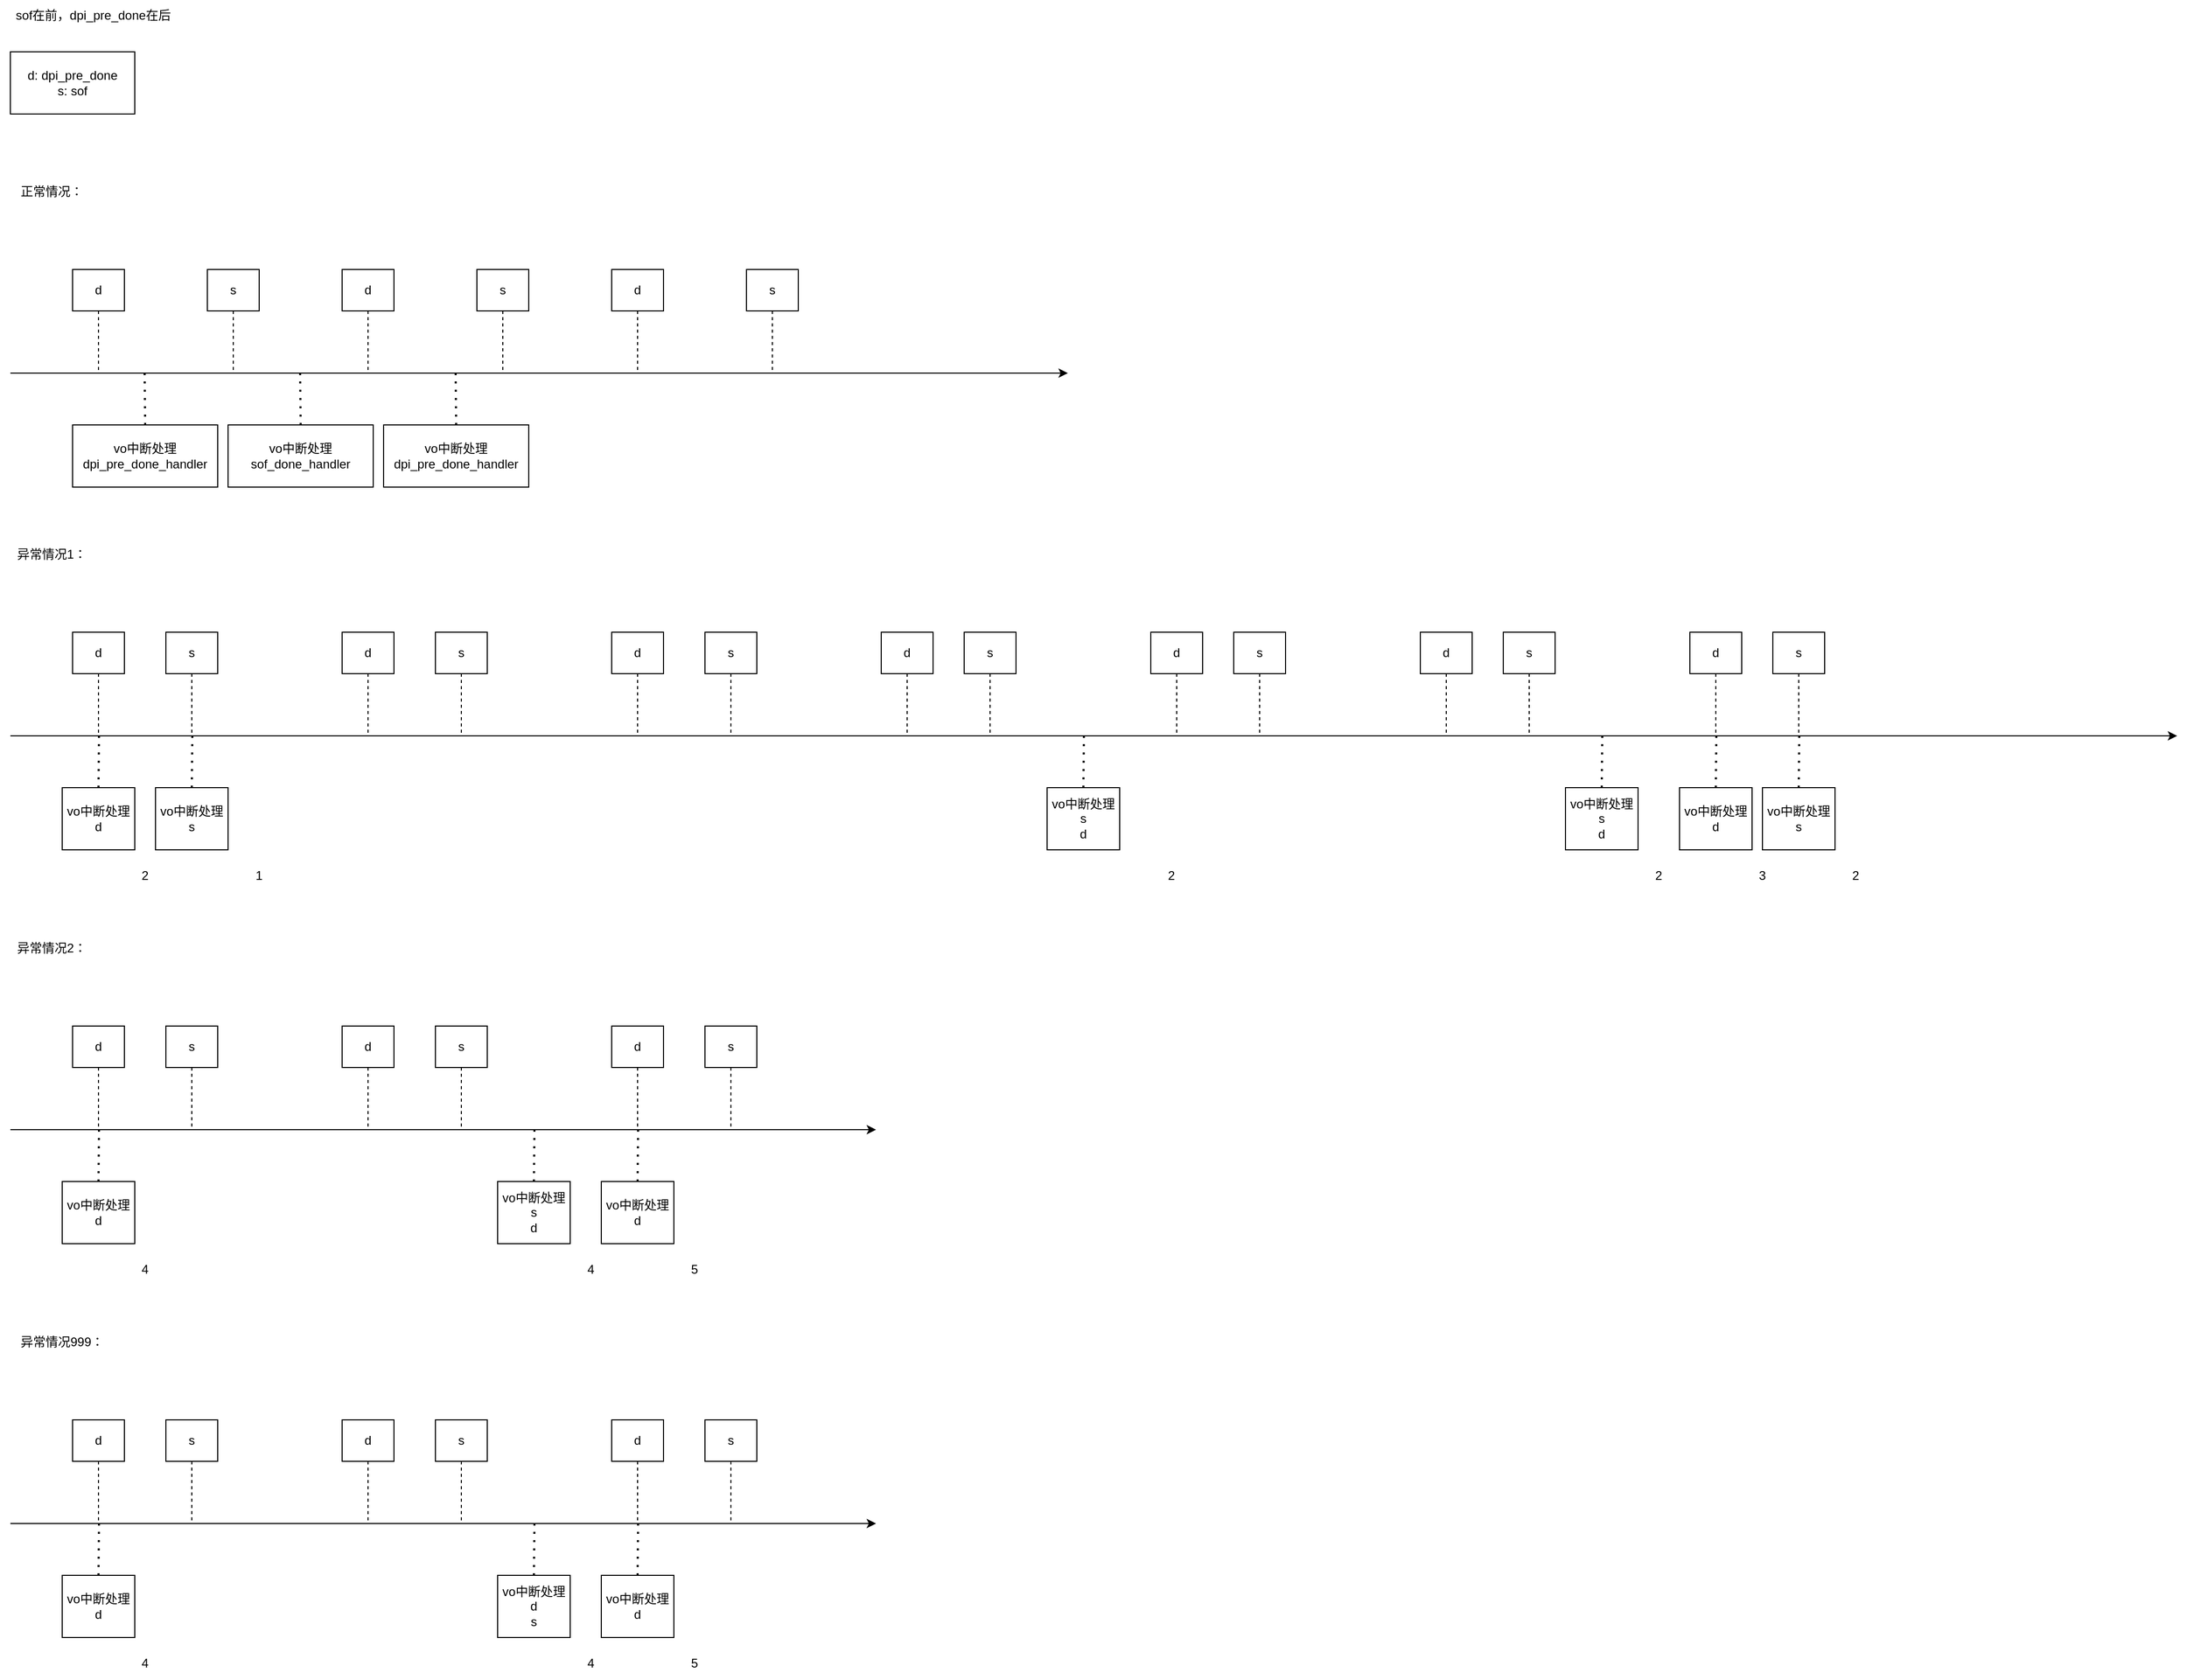 <mxfile version="21.6.3" type="github">
  <diagram name="Page-1" id="ymnBsTnLx3Ux8fwU-xB4">
    <mxGraphModel dx="1354" dy="775" grid="1" gridSize="10" guides="1" tooltips="1" connect="1" arrows="1" fold="1" page="1" pageScale="1" pageWidth="850" pageHeight="1100" math="0" shadow="0">
      <root>
        <mxCell id="0" />
        <mxCell id="1" parent="0" />
        <mxCell id="bD8jC1XGivE6zrcXYBOk-2" value="d: dpi_pre_done&lt;br&gt;s: sof" style="rounded=0;whiteSpace=wrap;html=1;" vertex="1" parent="1">
          <mxGeometry x="20" y="70" width="120" height="60" as="geometry" />
        </mxCell>
        <mxCell id="bD8jC1XGivE6zrcXYBOk-3" value="" style="endArrow=classic;html=1;rounded=0;endFill=1;" edge="1" parent="1">
          <mxGeometry width="50" height="50" relative="1" as="geometry">
            <mxPoint x="20" y="380" as="sourcePoint" />
            <mxPoint x="1040" y="380" as="targetPoint" />
          </mxGeometry>
        </mxCell>
        <mxCell id="bD8jC1XGivE6zrcXYBOk-4" value="d" style="shape=umlLifeline;perimeter=lifelinePerimeter;whiteSpace=wrap;html=1;container=1;dropTarget=0;collapsible=0;recursiveResize=0;outlineConnect=0;portConstraint=eastwest;newEdgeStyle={&quot;edgeStyle&quot;:&quot;elbowEdgeStyle&quot;,&quot;elbow&quot;:&quot;vertical&quot;,&quot;curved&quot;:0,&quot;rounded&quot;:0};" vertex="1" parent="1">
          <mxGeometry x="80" y="280" width="50" height="100" as="geometry" />
        </mxCell>
        <mxCell id="bD8jC1XGivE6zrcXYBOk-5" value="s" style="shape=umlLifeline;perimeter=lifelinePerimeter;whiteSpace=wrap;html=1;container=1;dropTarget=0;collapsible=0;recursiveResize=0;outlineConnect=0;portConstraint=eastwest;newEdgeStyle={&quot;edgeStyle&quot;:&quot;elbowEdgeStyle&quot;,&quot;elbow&quot;:&quot;vertical&quot;,&quot;curved&quot;:0,&quot;rounded&quot;:0};" vertex="1" parent="1">
          <mxGeometry x="210" y="280" width="50" height="100" as="geometry" />
        </mxCell>
        <mxCell id="bD8jC1XGivE6zrcXYBOk-7" value="d" style="shape=umlLifeline;perimeter=lifelinePerimeter;whiteSpace=wrap;html=1;container=1;dropTarget=0;collapsible=0;recursiveResize=0;outlineConnect=0;portConstraint=eastwest;newEdgeStyle={&quot;edgeStyle&quot;:&quot;elbowEdgeStyle&quot;,&quot;elbow&quot;:&quot;vertical&quot;,&quot;curved&quot;:0,&quot;rounded&quot;:0};" vertex="1" parent="1">
          <mxGeometry x="340" y="280" width="50" height="100" as="geometry" />
        </mxCell>
        <mxCell id="bD8jC1XGivE6zrcXYBOk-9" value="s" style="shape=umlLifeline;perimeter=lifelinePerimeter;whiteSpace=wrap;html=1;container=1;dropTarget=0;collapsible=0;recursiveResize=0;outlineConnect=0;portConstraint=eastwest;newEdgeStyle={&quot;edgeStyle&quot;:&quot;elbowEdgeStyle&quot;,&quot;elbow&quot;:&quot;vertical&quot;,&quot;curved&quot;:0,&quot;rounded&quot;:0};" vertex="1" parent="1">
          <mxGeometry x="470" y="280" width="50" height="100" as="geometry" />
        </mxCell>
        <mxCell id="bD8jC1XGivE6zrcXYBOk-11" value="d" style="shape=umlLifeline;perimeter=lifelinePerimeter;whiteSpace=wrap;html=1;container=1;dropTarget=0;collapsible=0;recursiveResize=0;outlineConnect=0;portConstraint=eastwest;newEdgeStyle={&quot;edgeStyle&quot;:&quot;elbowEdgeStyle&quot;,&quot;elbow&quot;:&quot;vertical&quot;,&quot;curved&quot;:0,&quot;rounded&quot;:0};" vertex="1" parent="1">
          <mxGeometry x="600" y="280" width="50" height="100" as="geometry" />
        </mxCell>
        <mxCell id="bD8jC1XGivE6zrcXYBOk-13" value="s" style="shape=umlLifeline;perimeter=lifelinePerimeter;whiteSpace=wrap;html=1;container=1;dropTarget=0;collapsible=0;recursiveResize=0;outlineConnect=0;portConstraint=eastwest;newEdgeStyle={&quot;edgeStyle&quot;:&quot;elbowEdgeStyle&quot;,&quot;elbow&quot;:&quot;vertical&quot;,&quot;curved&quot;:0,&quot;rounded&quot;:0};" vertex="1" parent="1">
          <mxGeometry x="730" y="280" width="50" height="100" as="geometry" />
        </mxCell>
        <mxCell id="bD8jC1XGivE6zrcXYBOk-17" value="" style="endArrow=none;dashed=1;html=1;dashPattern=1 3;strokeWidth=2;rounded=0;exitX=0.5;exitY=0;exitDx=0;exitDy=0;" edge="1" parent="1" source="bD8jC1XGivE6zrcXYBOk-18">
          <mxGeometry width="50" height="50" relative="1" as="geometry">
            <mxPoint x="150" y="520" as="sourcePoint" />
            <mxPoint x="149.5" y="380" as="targetPoint" />
          </mxGeometry>
        </mxCell>
        <mxCell id="bD8jC1XGivE6zrcXYBOk-18" value="vo中断处理&lt;br&gt;dpi_pre_done_handler" style="rounded=0;whiteSpace=wrap;html=1;" vertex="1" parent="1">
          <mxGeometry x="80" y="430" width="140" height="60" as="geometry" />
        </mxCell>
        <mxCell id="bD8jC1XGivE6zrcXYBOk-19" value="" style="endArrow=none;dashed=1;html=1;dashPattern=1 3;strokeWidth=2;rounded=0;exitX=0.5;exitY=0;exitDx=0;exitDy=0;" edge="1" parent="1" source="bD8jC1XGivE6zrcXYBOk-20">
          <mxGeometry width="50" height="50" relative="1" as="geometry">
            <mxPoint x="300" y="520" as="sourcePoint" />
            <mxPoint x="299.5" y="380" as="targetPoint" />
          </mxGeometry>
        </mxCell>
        <mxCell id="bD8jC1XGivE6zrcXYBOk-20" value="vo中断处理&lt;br&gt;sof_done_handler" style="rounded=0;whiteSpace=wrap;html=1;" vertex="1" parent="1">
          <mxGeometry x="230" y="430" width="140" height="60" as="geometry" />
        </mxCell>
        <mxCell id="bD8jC1XGivE6zrcXYBOk-21" value="正常情况：" style="text;html=1;strokeColor=none;fillColor=none;align=center;verticalAlign=middle;whiteSpace=wrap;rounded=0;" vertex="1" parent="1">
          <mxGeometry x="20" y="190" width="80" height="30" as="geometry" />
        </mxCell>
        <mxCell id="bD8jC1XGivE6zrcXYBOk-22" value="" style="endArrow=none;dashed=1;html=1;dashPattern=1 3;strokeWidth=2;rounded=0;exitX=0.5;exitY=0;exitDx=0;exitDy=0;" edge="1" parent="1" source="bD8jC1XGivE6zrcXYBOk-23">
          <mxGeometry width="50" height="50" relative="1" as="geometry">
            <mxPoint x="450" y="520" as="sourcePoint" />
            <mxPoint x="449.5" y="380" as="targetPoint" />
          </mxGeometry>
        </mxCell>
        <mxCell id="bD8jC1XGivE6zrcXYBOk-23" value="vo中断处理&lt;br&gt;dpi_pre_done_handler" style="rounded=0;whiteSpace=wrap;html=1;" vertex="1" parent="1">
          <mxGeometry x="380" y="430" width="140" height="60" as="geometry" />
        </mxCell>
        <mxCell id="bD8jC1XGivE6zrcXYBOk-24" value="" style="endArrow=classic;html=1;rounded=0;endFill=1;" edge="1" parent="1">
          <mxGeometry width="50" height="50" relative="1" as="geometry">
            <mxPoint x="20" y="730" as="sourcePoint" />
            <mxPoint x="2110" y="730" as="targetPoint" />
          </mxGeometry>
        </mxCell>
        <mxCell id="bD8jC1XGivE6zrcXYBOk-25" value="d" style="shape=umlLifeline;perimeter=lifelinePerimeter;whiteSpace=wrap;html=1;container=1;dropTarget=0;collapsible=0;recursiveResize=0;outlineConnect=0;portConstraint=eastwest;newEdgeStyle={&quot;edgeStyle&quot;:&quot;elbowEdgeStyle&quot;,&quot;elbow&quot;:&quot;vertical&quot;,&quot;curved&quot;:0,&quot;rounded&quot;:0};" vertex="1" parent="1">
          <mxGeometry x="80" y="630" width="50" height="100" as="geometry" />
        </mxCell>
        <mxCell id="bD8jC1XGivE6zrcXYBOk-26" value="s" style="shape=umlLifeline;perimeter=lifelinePerimeter;whiteSpace=wrap;html=1;container=1;dropTarget=0;collapsible=0;recursiveResize=0;outlineConnect=0;portConstraint=eastwest;newEdgeStyle={&quot;edgeStyle&quot;:&quot;elbowEdgeStyle&quot;,&quot;elbow&quot;:&quot;vertical&quot;,&quot;curved&quot;:0,&quot;rounded&quot;:0};" vertex="1" parent="1">
          <mxGeometry x="170" y="630" width="50" height="100" as="geometry" />
        </mxCell>
        <mxCell id="bD8jC1XGivE6zrcXYBOk-27" value="d" style="shape=umlLifeline;perimeter=lifelinePerimeter;whiteSpace=wrap;html=1;container=1;dropTarget=0;collapsible=0;recursiveResize=0;outlineConnect=0;portConstraint=eastwest;newEdgeStyle={&quot;edgeStyle&quot;:&quot;elbowEdgeStyle&quot;,&quot;elbow&quot;:&quot;vertical&quot;,&quot;curved&quot;:0,&quot;rounded&quot;:0};" vertex="1" parent="1">
          <mxGeometry x="340" y="630" width="50" height="100" as="geometry" />
        </mxCell>
        <mxCell id="bD8jC1XGivE6zrcXYBOk-28" value="s" style="shape=umlLifeline;perimeter=lifelinePerimeter;whiteSpace=wrap;html=1;container=1;dropTarget=0;collapsible=0;recursiveResize=0;outlineConnect=0;portConstraint=eastwest;newEdgeStyle={&quot;edgeStyle&quot;:&quot;elbowEdgeStyle&quot;,&quot;elbow&quot;:&quot;vertical&quot;,&quot;curved&quot;:0,&quot;rounded&quot;:0};" vertex="1" parent="1">
          <mxGeometry x="430" y="630" width="50" height="100" as="geometry" />
        </mxCell>
        <mxCell id="bD8jC1XGivE6zrcXYBOk-29" value="d" style="shape=umlLifeline;perimeter=lifelinePerimeter;whiteSpace=wrap;html=1;container=1;dropTarget=0;collapsible=0;recursiveResize=0;outlineConnect=0;portConstraint=eastwest;newEdgeStyle={&quot;edgeStyle&quot;:&quot;elbowEdgeStyle&quot;,&quot;elbow&quot;:&quot;vertical&quot;,&quot;curved&quot;:0,&quot;rounded&quot;:0};" vertex="1" parent="1">
          <mxGeometry x="600" y="630" width="50" height="100" as="geometry" />
        </mxCell>
        <mxCell id="bD8jC1XGivE6zrcXYBOk-30" value="s" style="shape=umlLifeline;perimeter=lifelinePerimeter;whiteSpace=wrap;html=1;container=1;dropTarget=0;collapsible=0;recursiveResize=0;outlineConnect=0;portConstraint=eastwest;newEdgeStyle={&quot;edgeStyle&quot;:&quot;elbowEdgeStyle&quot;,&quot;elbow&quot;:&quot;vertical&quot;,&quot;curved&quot;:0,&quot;rounded&quot;:0};" vertex="1" parent="1">
          <mxGeometry x="690" y="630" width="50" height="100" as="geometry" />
        </mxCell>
        <mxCell id="bD8jC1XGivE6zrcXYBOk-31" value="" style="endArrow=none;dashed=1;html=1;dashPattern=1 3;strokeWidth=2;rounded=0;exitX=0.5;exitY=0;exitDx=0;exitDy=0;" edge="1" parent="1" source="bD8jC1XGivE6zrcXYBOk-32">
          <mxGeometry width="50" height="50" relative="1" as="geometry">
            <mxPoint x="106" y="870" as="sourcePoint" />
            <mxPoint x="105.5" y="730" as="targetPoint" />
          </mxGeometry>
        </mxCell>
        <mxCell id="bD8jC1XGivE6zrcXYBOk-32" value="vo中断处理&lt;br&gt;d" style="rounded=0;whiteSpace=wrap;html=1;" vertex="1" parent="1">
          <mxGeometry x="70" y="780" width="70" height="60" as="geometry" />
        </mxCell>
        <mxCell id="bD8jC1XGivE6zrcXYBOk-35" value="异常情况1：" style="text;html=1;strokeColor=none;fillColor=none;align=center;verticalAlign=middle;whiteSpace=wrap;rounded=0;" vertex="1" parent="1">
          <mxGeometry x="20" y="540" width="80" height="30" as="geometry" />
        </mxCell>
        <mxCell id="bD8jC1XGivE6zrcXYBOk-38" value="d" style="shape=umlLifeline;perimeter=lifelinePerimeter;whiteSpace=wrap;html=1;container=1;dropTarget=0;collapsible=0;recursiveResize=0;outlineConnect=0;portConstraint=eastwest;newEdgeStyle={&quot;edgeStyle&quot;:&quot;elbowEdgeStyle&quot;,&quot;elbow&quot;:&quot;vertical&quot;,&quot;curved&quot;:0,&quot;rounded&quot;:0};" vertex="1" parent="1">
          <mxGeometry x="860" y="630" width="50" height="100" as="geometry" />
        </mxCell>
        <mxCell id="bD8jC1XGivE6zrcXYBOk-40" value="s" style="shape=umlLifeline;perimeter=lifelinePerimeter;whiteSpace=wrap;html=1;container=1;dropTarget=0;collapsible=0;recursiveResize=0;outlineConnect=0;portConstraint=eastwest;newEdgeStyle={&quot;edgeStyle&quot;:&quot;elbowEdgeStyle&quot;,&quot;elbow&quot;:&quot;vertical&quot;,&quot;curved&quot;:0,&quot;rounded&quot;:0};" vertex="1" parent="1">
          <mxGeometry x="940" y="630" width="50" height="100" as="geometry" />
        </mxCell>
        <mxCell id="bD8jC1XGivE6zrcXYBOk-42" value="" style="endArrow=none;dashed=1;html=1;dashPattern=1 3;strokeWidth=2;rounded=0;exitX=0.5;exitY=0;exitDx=0;exitDy=0;" edge="1" parent="1" source="bD8jC1XGivE6zrcXYBOk-43">
          <mxGeometry width="50" height="50" relative="1" as="geometry">
            <mxPoint x="196" y="870" as="sourcePoint" />
            <mxPoint x="195.5" y="730" as="targetPoint" />
          </mxGeometry>
        </mxCell>
        <mxCell id="bD8jC1XGivE6zrcXYBOk-43" value="vo中断处理&lt;br&gt;s" style="rounded=0;whiteSpace=wrap;html=1;" vertex="1" parent="1">
          <mxGeometry x="160" y="780" width="70" height="60" as="geometry" />
        </mxCell>
        <mxCell id="bD8jC1XGivE6zrcXYBOk-44" value="" style="endArrow=none;dashed=1;html=1;dashPattern=1 3;strokeWidth=2;rounded=0;exitX=0.5;exitY=0;exitDx=0;exitDy=0;" edge="1" parent="1" source="bD8jC1XGivE6zrcXYBOk-45">
          <mxGeometry width="50" height="50" relative="1" as="geometry">
            <mxPoint x="1056" y="870" as="sourcePoint" />
            <mxPoint x="1055.5" y="730" as="targetPoint" />
          </mxGeometry>
        </mxCell>
        <mxCell id="bD8jC1XGivE6zrcXYBOk-45" value="vo中断处理&lt;br&gt;s&lt;br&gt;d" style="rounded=0;whiteSpace=wrap;html=1;" vertex="1" parent="1">
          <mxGeometry x="1020" y="780" width="70" height="60" as="geometry" />
        </mxCell>
        <mxCell id="bD8jC1XGivE6zrcXYBOk-46" value="d" style="shape=umlLifeline;perimeter=lifelinePerimeter;whiteSpace=wrap;html=1;container=1;dropTarget=0;collapsible=0;recursiveResize=0;outlineConnect=0;portConstraint=eastwest;newEdgeStyle={&quot;edgeStyle&quot;:&quot;elbowEdgeStyle&quot;,&quot;elbow&quot;:&quot;vertical&quot;,&quot;curved&quot;:0,&quot;rounded&quot;:0};" vertex="1" parent="1">
          <mxGeometry x="1120" y="630" width="50" height="100" as="geometry" />
        </mxCell>
        <mxCell id="bD8jC1XGivE6zrcXYBOk-47" value="s" style="shape=umlLifeline;perimeter=lifelinePerimeter;whiteSpace=wrap;html=1;container=1;dropTarget=0;collapsible=0;recursiveResize=0;outlineConnect=0;portConstraint=eastwest;newEdgeStyle={&quot;edgeStyle&quot;:&quot;elbowEdgeStyle&quot;,&quot;elbow&quot;:&quot;vertical&quot;,&quot;curved&quot;:0,&quot;rounded&quot;:0};" vertex="1" parent="1">
          <mxGeometry x="1200" y="630" width="50" height="100" as="geometry" />
        </mxCell>
        <mxCell id="bD8jC1XGivE6zrcXYBOk-48" value="d" style="shape=umlLifeline;perimeter=lifelinePerimeter;whiteSpace=wrap;html=1;container=1;dropTarget=0;collapsible=0;recursiveResize=0;outlineConnect=0;portConstraint=eastwest;newEdgeStyle={&quot;edgeStyle&quot;:&quot;elbowEdgeStyle&quot;,&quot;elbow&quot;:&quot;vertical&quot;,&quot;curved&quot;:0,&quot;rounded&quot;:0};" vertex="1" parent="1">
          <mxGeometry x="1640" y="630" width="50" height="100" as="geometry" />
        </mxCell>
        <mxCell id="bD8jC1XGivE6zrcXYBOk-49" value="s" style="shape=umlLifeline;perimeter=lifelinePerimeter;whiteSpace=wrap;html=1;container=1;dropTarget=0;collapsible=0;recursiveResize=0;outlineConnect=0;portConstraint=eastwest;newEdgeStyle={&quot;edgeStyle&quot;:&quot;elbowEdgeStyle&quot;,&quot;elbow&quot;:&quot;vertical&quot;,&quot;curved&quot;:0,&quot;rounded&quot;:0};" vertex="1" parent="1">
          <mxGeometry x="1720" y="630" width="50" height="100" as="geometry" />
        </mxCell>
        <mxCell id="bD8jC1XGivE6zrcXYBOk-50" value="" style="endArrow=none;dashed=1;html=1;dashPattern=1 3;strokeWidth=2;rounded=0;exitX=0.5;exitY=0;exitDx=0;exitDy=0;" edge="1" parent="1" source="bD8jC1XGivE6zrcXYBOk-51">
          <mxGeometry width="50" height="50" relative="1" as="geometry">
            <mxPoint x="1746" y="870" as="sourcePoint" />
            <mxPoint x="1745.5" y="730" as="targetPoint" />
          </mxGeometry>
        </mxCell>
        <mxCell id="bD8jC1XGivE6zrcXYBOk-51" value="vo中断处理&lt;br&gt;s" style="rounded=0;whiteSpace=wrap;html=1;" vertex="1" parent="1">
          <mxGeometry x="1710" y="780" width="70" height="60" as="geometry" />
        </mxCell>
        <mxCell id="bD8jC1XGivE6zrcXYBOk-52" value="" style="endArrow=none;dashed=1;html=1;dashPattern=1 3;strokeWidth=2;rounded=0;exitX=0.5;exitY=0;exitDx=0;exitDy=0;" edge="1" parent="1" source="bD8jC1XGivE6zrcXYBOk-53">
          <mxGeometry width="50" height="50" relative="1" as="geometry">
            <mxPoint x="1666" y="870" as="sourcePoint" />
            <mxPoint x="1665.5" y="730" as="targetPoint" />
          </mxGeometry>
        </mxCell>
        <mxCell id="bD8jC1XGivE6zrcXYBOk-53" value="vo中断处理&lt;br&gt;d" style="rounded=0;whiteSpace=wrap;html=1;" vertex="1" parent="1">
          <mxGeometry x="1630" y="780" width="70" height="60" as="geometry" />
        </mxCell>
        <mxCell id="bD8jC1XGivE6zrcXYBOk-54" value="" style="endArrow=none;dashed=1;html=1;dashPattern=1 3;strokeWidth=2;rounded=0;exitX=0.5;exitY=0;exitDx=0;exitDy=0;" edge="1" parent="1" source="bD8jC1XGivE6zrcXYBOk-55">
          <mxGeometry width="50" height="50" relative="1" as="geometry">
            <mxPoint x="1556" y="870" as="sourcePoint" />
            <mxPoint x="1555.5" y="730" as="targetPoint" />
          </mxGeometry>
        </mxCell>
        <mxCell id="bD8jC1XGivE6zrcXYBOk-55" value="vo中断处理&lt;br&gt;s&lt;br&gt;d" style="rounded=0;whiteSpace=wrap;html=1;" vertex="1" parent="1">
          <mxGeometry x="1520" y="780" width="70" height="60" as="geometry" />
        </mxCell>
        <mxCell id="bD8jC1XGivE6zrcXYBOk-56" value="d" style="shape=umlLifeline;perimeter=lifelinePerimeter;whiteSpace=wrap;html=1;container=1;dropTarget=0;collapsible=0;recursiveResize=0;outlineConnect=0;portConstraint=eastwest;newEdgeStyle={&quot;edgeStyle&quot;:&quot;elbowEdgeStyle&quot;,&quot;elbow&quot;:&quot;vertical&quot;,&quot;curved&quot;:0,&quot;rounded&quot;:0};" vertex="1" parent="1">
          <mxGeometry x="1380" y="630" width="50" height="100" as="geometry" />
        </mxCell>
        <mxCell id="bD8jC1XGivE6zrcXYBOk-57" value="s" style="shape=umlLifeline;perimeter=lifelinePerimeter;whiteSpace=wrap;html=1;container=1;dropTarget=0;collapsible=0;recursiveResize=0;outlineConnect=0;portConstraint=eastwest;newEdgeStyle={&quot;edgeStyle&quot;:&quot;elbowEdgeStyle&quot;,&quot;elbow&quot;:&quot;vertical&quot;,&quot;curved&quot;:0,&quot;rounded&quot;:0};" vertex="1" parent="1">
          <mxGeometry x="1460" y="630" width="50" height="100" as="geometry" />
        </mxCell>
        <mxCell id="bD8jC1XGivE6zrcXYBOk-58" value="2" style="text;html=1;strokeColor=none;fillColor=none;align=center;verticalAlign=middle;whiteSpace=wrap;rounded=0;fontSize=12;fontFamily=Helvetica;fontColor=default;" vertex="1" parent="1">
          <mxGeometry x="120" y="850" width="60" height="30" as="geometry" />
        </mxCell>
        <mxCell id="bD8jC1XGivE6zrcXYBOk-59" value="1" style="text;html=1;strokeColor=none;fillColor=none;align=center;verticalAlign=middle;whiteSpace=wrap;rounded=0;fontSize=12;fontFamily=Helvetica;fontColor=default;" vertex="1" parent="1">
          <mxGeometry x="230" y="850" width="60" height="30" as="geometry" />
        </mxCell>
        <mxCell id="bD8jC1XGivE6zrcXYBOk-60" value="2" style="text;html=1;strokeColor=none;fillColor=none;align=center;verticalAlign=middle;whiteSpace=wrap;rounded=0;fontSize=12;fontFamily=Helvetica;fontColor=default;" vertex="1" parent="1">
          <mxGeometry x="1110" y="850" width="60" height="30" as="geometry" />
        </mxCell>
        <mxCell id="bD8jC1XGivE6zrcXYBOk-63" value="2" style="text;html=1;strokeColor=none;fillColor=none;align=center;verticalAlign=middle;whiteSpace=wrap;rounded=0;fontSize=12;fontFamily=Helvetica;fontColor=default;" vertex="1" parent="1">
          <mxGeometry x="1580" y="850" width="60" height="30" as="geometry" />
        </mxCell>
        <mxCell id="bD8jC1XGivE6zrcXYBOk-64" value="3" style="text;html=1;strokeColor=none;fillColor=none;align=center;verticalAlign=middle;whiteSpace=wrap;rounded=0;fontSize=12;fontFamily=Helvetica;fontColor=default;" vertex="1" parent="1">
          <mxGeometry x="1680" y="850" width="60" height="30" as="geometry" />
        </mxCell>
        <mxCell id="bD8jC1XGivE6zrcXYBOk-65" value="2" style="text;html=1;strokeColor=none;fillColor=none;align=center;verticalAlign=middle;whiteSpace=wrap;rounded=0;fontSize=12;fontFamily=Helvetica;fontColor=default;" vertex="1" parent="1">
          <mxGeometry x="1770" y="850" width="60" height="30" as="geometry" />
        </mxCell>
        <mxCell id="bD8jC1XGivE6zrcXYBOk-66" value="" style="endArrow=classic;html=1;rounded=0;endFill=1;" edge="1" parent="1">
          <mxGeometry width="50" height="50" relative="1" as="geometry">
            <mxPoint x="20" y="1110" as="sourcePoint" />
            <mxPoint x="855" y="1110" as="targetPoint" />
          </mxGeometry>
        </mxCell>
        <mxCell id="bD8jC1XGivE6zrcXYBOk-67" value="d" style="shape=umlLifeline;perimeter=lifelinePerimeter;whiteSpace=wrap;html=1;container=1;dropTarget=0;collapsible=0;recursiveResize=0;outlineConnect=0;portConstraint=eastwest;newEdgeStyle={&quot;edgeStyle&quot;:&quot;elbowEdgeStyle&quot;,&quot;elbow&quot;:&quot;vertical&quot;,&quot;curved&quot;:0,&quot;rounded&quot;:0};" vertex="1" parent="1">
          <mxGeometry x="80" y="1010" width="50" height="100" as="geometry" />
        </mxCell>
        <mxCell id="bD8jC1XGivE6zrcXYBOk-68" value="s" style="shape=umlLifeline;perimeter=lifelinePerimeter;whiteSpace=wrap;html=1;container=1;dropTarget=0;collapsible=0;recursiveResize=0;outlineConnect=0;portConstraint=eastwest;newEdgeStyle={&quot;edgeStyle&quot;:&quot;elbowEdgeStyle&quot;,&quot;elbow&quot;:&quot;vertical&quot;,&quot;curved&quot;:0,&quot;rounded&quot;:0};" vertex="1" parent="1">
          <mxGeometry x="170" y="1010" width="50" height="100" as="geometry" />
        </mxCell>
        <mxCell id="bD8jC1XGivE6zrcXYBOk-69" value="d" style="shape=umlLifeline;perimeter=lifelinePerimeter;whiteSpace=wrap;html=1;container=1;dropTarget=0;collapsible=0;recursiveResize=0;outlineConnect=0;portConstraint=eastwest;newEdgeStyle={&quot;edgeStyle&quot;:&quot;elbowEdgeStyle&quot;,&quot;elbow&quot;:&quot;vertical&quot;,&quot;curved&quot;:0,&quot;rounded&quot;:0};" vertex="1" parent="1">
          <mxGeometry x="340" y="1010" width="50" height="100" as="geometry" />
        </mxCell>
        <mxCell id="bD8jC1XGivE6zrcXYBOk-70" value="s" style="shape=umlLifeline;perimeter=lifelinePerimeter;whiteSpace=wrap;html=1;container=1;dropTarget=0;collapsible=0;recursiveResize=0;outlineConnect=0;portConstraint=eastwest;newEdgeStyle={&quot;edgeStyle&quot;:&quot;elbowEdgeStyle&quot;,&quot;elbow&quot;:&quot;vertical&quot;,&quot;curved&quot;:0,&quot;rounded&quot;:0};" vertex="1" parent="1">
          <mxGeometry x="430" y="1010" width="50" height="100" as="geometry" />
        </mxCell>
        <mxCell id="bD8jC1XGivE6zrcXYBOk-71" value="d" style="shape=umlLifeline;perimeter=lifelinePerimeter;whiteSpace=wrap;html=1;container=1;dropTarget=0;collapsible=0;recursiveResize=0;outlineConnect=0;portConstraint=eastwest;newEdgeStyle={&quot;edgeStyle&quot;:&quot;elbowEdgeStyle&quot;,&quot;elbow&quot;:&quot;vertical&quot;,&quot;curved&quot;:0,&quot;rounded&quot;:0};" vertex="1" parent="1">
          <mxGeometry x="600" y="1010" width="50" height="100" as="geometry" />
        </mxCell>
        <mxCell id="bD8jC1XGivE6zrcXYBOk-72" value="s" style="shape=umlLifeline;perimeter=lifelinePerimeter;whiteSpace=wrap;html=1;container=1;dropTarget=0;collapsible=0;recursiveResize=0;outlineConnect=0;portConstraint=eastwest;newEdgeStyle={&quot;edgeStyle&quot;:&quot;elbowEdgeStyle&quot;,&quot;elbow&quot;:&quot;vertical&quot;,&quot;curved&quot;:0,&quot;rounded&quot;:0};" vertex="1" parent="1">
          <mxGeometry x="690" y="1010" width="50" height="100" as="geometry" />
        </mxCell>
        <mxCell id="bD8jC1XGivE6zrcXYBOk-73" value="" style="endArrow=none;dashed=1;html=1;dashPattern=1 3;strokeWidth=2;rounded=0;exitX=0.5;exitY=0;exitDx=0;exitDy=0;" edge="1" parent="1" source="bD8jC1XGivE6zrcXYBOk-74">
          <mxGeometry width="50" height="50" relative="1" as="geometry">
            <mxPoint x="106" y="1250" as="sourcePoint" />
            <mxPoint x="105.5" y="1110" as="targetPoint" />
          </mxGeometry>
        </mxCell>
        <mxCell id="bD8jC1XGivE6zrcXYBOk-74" value="vo中断处理&lt;br&gt;d" style="rounded=0;whiteSpace=wrap;html=1;" vertex="1" parent="1">
          <mxGeometry x="70" y="1160" width="70" height="60" as="geometry" />
        </mxCell>
        <mxCell id="bD8jC1XGivE6zrcXYBOk-75" value="异常情况2：" style="text;html=1;strokeColor=none;fillColor=none;align=center;verticalAlign=middle;whiteSpace=wrap;rounded=0;" vertex="1" parent="1">
          <mxGeometry x="20" y="920" width="80" height="30" as="geometry" />
        </mxCell>
        <mxCell id="bD8jC1XGivE6zrcXYBOk-80" value="" style="endArrow=none;dashed=1;html=1;dashPattern=1 3;strokeWidth=2;rounded=0;exitX=0.5;exitY=0;exitDx=0;exitDy=0;" edge="1" parent="1" source="bD8jC1XGivE6zrcXYBOk-81">
          <mxGeometry width="50" height="50" relative="1" as="geometry">
            <mxPoint x="526" y="1250" as="sourcePoint" />
            <mxPoint x="525.5" y="1110" as="targetPoint" />
          </mxGeometry>
        </mxCell>
        <mxCell id="bD8jC1XGivE6zrcXYBOk-81" value="vo中断处理&lt;br&gt;s&lt;br&gt;d" style="rounded=0;whiteSpace=wrap;html=1;" vertex="1" parent="1">
          <mxGeometry x="490" y="1160" width="70" height="60" as="geometry" />
        </mxCell>
        <mxCell id="bD8jC1XGivE6zrcXYBOk-94" value="4" style="text;html=1;strokeColor=none;fillColor=none;align=center;verticalAlign=middle;whiteSpace=wrap;rounded=0;fontSize=12;fontFamily=Helvetica;fontColor=default;" vertex="1" parent="1">
          <mxGeometry x="120" y="1230" width="60" height="30" as="geometry" />
        </mxCell>
        <mxCell id="bD8jC1XGivE6zrcXYBOk-100" value="4" style="text;html=1;strokeColor=none;fillColor=none;align=center;verticalAlign=middle;whiteSpace=wrap;rounded=0;fontSize=12;fontFamily=Helvetica;fontColor=default;" vertex="1" parent="1">
          <mxGeometry x="550" y="1230" width="60" height="30" as="geometry" />
        </mxCell>
        <mxCell id="bD8jC1XGivE6zrcXYBOk-101" value="" style="endArrow=none;dashed=1;html=1;dashPattern=1 3;strokeWidth=2;rounded=0;exitX=0.5;exitY=0;exitDx=0;exitDy=0;" edge="1" parent="1" source="bD8jC1XGivE6zrcXYBOk-102">
          <mxGeometry width="50" height="50" relative="1" as="geometry">
            <mxPoint x="626" y="1250" as="sourcePoint" />
            <mxPoint x="625.5" y="1110" as="targetPoint" />
          </mxGeometry>
        </mxCell>
        <mxCell id="bD8jC1XGivE6zrcXYBOk-102" value="vo中断处理&lt;br&gt;d" style="rounded=0;whiteSpace=wrap;html=1;" vertex="1" parent="1">
          <mxGeometry x="590" y="1160" width="70" height="60" as="geometry" />
        </mxCell>
        <mxCell id="bD8jC1XGivE6zrcXYBOk-103" value="5" style="text;html=1;strokeColor=none;fillColor=none;align=center;verticalAlign=middle;whiteSpace=wrap;rounded=0;fontSize=12;fontFamily=Helvetica;fontColor=default;" vertex="1" parent="1">
          <mxGeometry x="650" y="1230" width="60" height="30" as="geometry" />
        </mxCell>
        <mxCell id="bD8jC1XGivE6zrcXYBOk-104" value="sof在前，dpi_pre_done在后" style="text;html=1;strokeColor=none;fillColor=none;align=center;verticalAlign=middle;whiteSpace=wrap;rounded=0;fontSize=12;fontFamily=Helvetica;fontColor=default;" vertex="1" parent="1">
          <mxGeometry x="10" y="20" width="180" height="30" as="geometry" />
        </mxCell>
        <mxCell id="bD8jC1XGivE6zrcXYBOk-106" value="" style="endArrow=classic;html=1;rounded=0;endFill=1;" edge="1" parent="1">
          <mxGeometry width="50" height="50" relative="1" as="geometry">
            <mxPoint x="20" y="1490" as="sourcePoint" />
            <mxPoint x="855" y="1490" as="targetPoint" />
          </mxGeometry>
        </mxCell>
        <mxCell id="bD8jC1XGivE6zrcXYBOk-107" value="d" style="shape=umlLifeline;perimeter=lifelinePerimeter;whiteSpace=wrap;html=1;container=1;dropTarget=0;collapsible=0;recursiveResize=0;outlineConnect=0;portConstraint=eastwest;newEdgeStyle={&quot;edgeStyle&quot;:&quot;elbowEdgeStyle&quot;,&quot;elbow&quot;:&quot;vertical&quot;,&quot;curved&quot;:0,&quot;rounded&quot;:0};" vertex="1" parent="1">
          <mxGeometry x="80" y="1390" width="50" height="100" as="geometry" />
        </mxCell>
        <mxCell id="bD8jC1XGivE6zrcXYBOk-108" value="s" style="shape=umlLifeline;perimeter=lifelinePerimeter;whiteSpace=wrap;html=1;container=1;dropTarget=0;collapsible=0;recursiveResize=0;outlineConnect=0;portConstraint=eastwest;newEdgeStyle={&quot;edgeStyle&quot;:&quot;elbowEdgeStyle&quot;,&quot;elbow&quot;:&quot;vertical&quot;,&quot;curved&quot;:0,&quot;rounded&quot;:0};" vertex="1" parent="1">
          <mxGeometry x="170" y="1390" width="50" height="100" as="geometry" />
        </mxCell>
        <mxCell id="bD8jC1XGivE6zrcXYBOk-109" value="d" style="shape=umlLifeline;perimeter=lifelinePerimeter;whiteSpace=wrap;html=1;container=1;dropTarget=0;collapsible=0;recursiveResize=0;outlineConnect=0;portConstraint=eastwest;newEdgeStyle={&quot;edgeStyle&quot;:&quot;elbowEdgeStyle&quot;,&quot;elbow&quot;:&quot;vertical&quot;,&quot;curved&quot;:0,&quot;rounded&quot;:0};" vertex="1" parent="1">
          <mxGeometry x="340" y="1390" width="50" height="100" as="geometry" />
        </mxCell>
        <mxCell id="bD8jC1XGivE6zrcXYBOk-110" value="s" style="shape=umlLifeline;perimeter=lifelinePerimeter;whiteSpace=wrap;html=1;container=1;dropTarget=0;collapsible=0;recursiveResize=0;outlineConnect=0;portConstraint=eastwest;newEdgeStyle={&quot;edgeStyle&quot;:&quot;elbowEdgeStyle&quot;,&quot;elbow&quot;:&quot;vertical&quot;,&quot;curved&quot;:0,&quot;rounded&quot;:0};" vertex="1" parent="1">
          <mxGeometry x="430" y="1390" width="50" height="100" as="geometry" />
        </mxCell>
        <mxCell id="bD8jC1XGivE6zrcXYBOk-111" value="d" style="shape=umlLifeline;perimeter=lifelinePerimeter;whiteSpace=wrap;html=1;container=1;dropTarget=0;collapsible=0;recursiveResize=0;outlineConnect=0;portConstraint=eastwest;newEdgeStyle={&quot;edgeStyle&quot;:&quot;elbowEdgeStyle&quot;,&quot;elbow&quot;:&quot;vertical&quot;,&quot;curved&quot;:0,&quot;rounded&quot;:0};" vertex="1" parent="1">
          <mxGeometry x="600" y="1390" width="50" height="100" as="geometry" />
        </mxCell>
        <mxCell id="bD8jC1XGivE6zrcXYBOk-112" value="s" style="shape=umlLifeline;perimeter=lifelinePerimeter;whiteSpace=wrap;html=1;container=1;dropTarget=0;collapsible=0;recursiveResize=0;outlineConnect=0;portConstraint=eastwest;newEdgeStyle={&quot;edgeStyle&quot;:&quot;elbowEdgeStyle&quot;,&quot;elbow&quot;:&quot;vertical&quot;,&quot;curved&quot;:0,&quot;rounded&quot;:0};" vertex="1" parent="1">
          <mxGeometry x="690" y="1390" width="50" height="100" as="geometry" />
        </mxCell>
        <mxCell id="bD8jC1XGivE6zrcXYBOk-113" value="" style="endArrow=none;dashed=1;html=1;dashPattern=1 3;strokeWidth=2;rounded=0;exitX=0.5;exitY=0;exitDx=0;exitDy=0;" edge="1" parent="1" source="bD8jC1XGivE6zrcXYBOk-114">
          <mxGeometry width="50" height="50" relative="1" as="geometry">
            <mxPoint x="106" y="1630" as="sourcePoint" />
            <mxPoint x="105.5" y="1490" as="targetPoint" />
          </mxGeometry>
        </mxCell>
        <mxCell id="bD8jC1XGivE6zrcXYBOk-114" value="vo中断处理&lt;br&gt;d" style="rounded=0;whiteSpace=wrap;html=1;" vertex="1" parent="1">
          <mxGeometry x="70" y="1540" width="70" height="60" as="geometry" />
        </mxCell>
        <mxCell id="bD8jC1XGivE6zrcXYBOk-115" value="异常情况999：" style="text;html=1;strokeColor=none;fillColor=none;align=center;verticalAlign=middle;whiteSpace=wrap;rounded=0;" vertex="1" parent="1">
          <mxGeometry x="20" y="1300" width="100" height="30" as="geometry" />
        </mxCell>
        <mxCell id="bD8jC1XGivE6zrcXYBOk-116" value="" style="endArrow=none;dashed=1;html=1;dashPattern=1 3;strokeWidth=2;rounded=0;exitX=0.5;exitY=0;exitDx=0;exitDy=0;" edge="1" parent="1" source="bD8jC1XGivE6zrcXYBOk-117">
          <mxGeometry width="50" height="50" relative="1" as="geometry">
            <mxPoint x="526" y="1630" as="sourcePoint" />
            <mxPoint x="525.5" y="1490" as="targetPoint" />
          </mxGeometry>
        </mxCell>
        <mxCell id="bD8jC1XGivE6zrcXYBOk-117" value="vo中断处理&lt;br&gt;d&lt;br&gt;s" style="rounded=0;whiteSpace=wrap;html=1;" vertex="1" parent="1">
          <mxGeometry x="490" y="1540" width="70" height="60" as="geometry" />
        </mxCell>
        <mxCell id="bD8jC1XGivE6zrcXYBOk-118" value="4" style="text;html=1;strokeColor=none;fillColor=none;align=center;verticalAlign=middle;whiteSpace=wrap;rounded=0;fontSize=12;fontFamily=Helvetica;fontColor=default;" vertex="1" parent="1">
          <mxGeometry x="120" y="1610" width="60" height="30" as="geometry" />
        </mxCell>
        <mxCell id="bD8jC1XGivE6zrcXYBOk-119" value="4" style="text;html=1;strokeColor=none;fillColor=none;align=center;verticalAlign=middle;whiteSpace=wrap;rounded=0;fontSize=12;fontFamily=Helvetica;fontColor=default;" vertex="1" parent="1">
          <mxGeometry x="550" y="1610" width="60" height="30" as="geometry" />
        </mxCell>
        <mxCell id="bD8jC1XGivE6zrcXYBOk-120" value="" style="endArrow=none;dashed=1;html=1;dashPattern=1 3;strokeWidth=2;rounded=0;exitX=0.5;exitY=0;exitDx=0;exitDy=0;" edge="1" parent="1" source="bD8jC1XGivE6zrcXYBOk-121">
          <mxGeometry width="50" height="50" relative="1" as="geometry">
            <mxPoint x="626" y="1630" as="sourcePoint" />
            <mxPoint x="625.5" y="1490" as="targetPoint" />
          </mxGeometry>
        </mxCell>
        <mxCell id="bD8jC1XGivE6zrcXYBOk-121" value="vo中断处理&lt;br style=&quot;border-color: var(--border-color);&quot;&gt;d" style="rounded=0;whiteSpace=wrap;html=1;" vertex="1" parent="1">
          <mxGeometry x="590" y="1540" width="70" height="60" as="geometry" />
        </mxCell>
        <mxCell id="bD8jC1XGivE6zrcXYBOk-122" value="5" style="text;html=1;strokeColor=none;fillColor=none;align=center;verticalAlign=middle;whiteSpace=wrap;rounded=0;fontSize=12;fontFamily=Helvetica;fontColor=default;" vertex="1" parent="1">
          <mxGeometry x="650" y="1610" width="60" height="30" as="geometry" />
        </mxCell>
      </root>
    </mxGraphModel>
  </diagram>
</mxfile>
